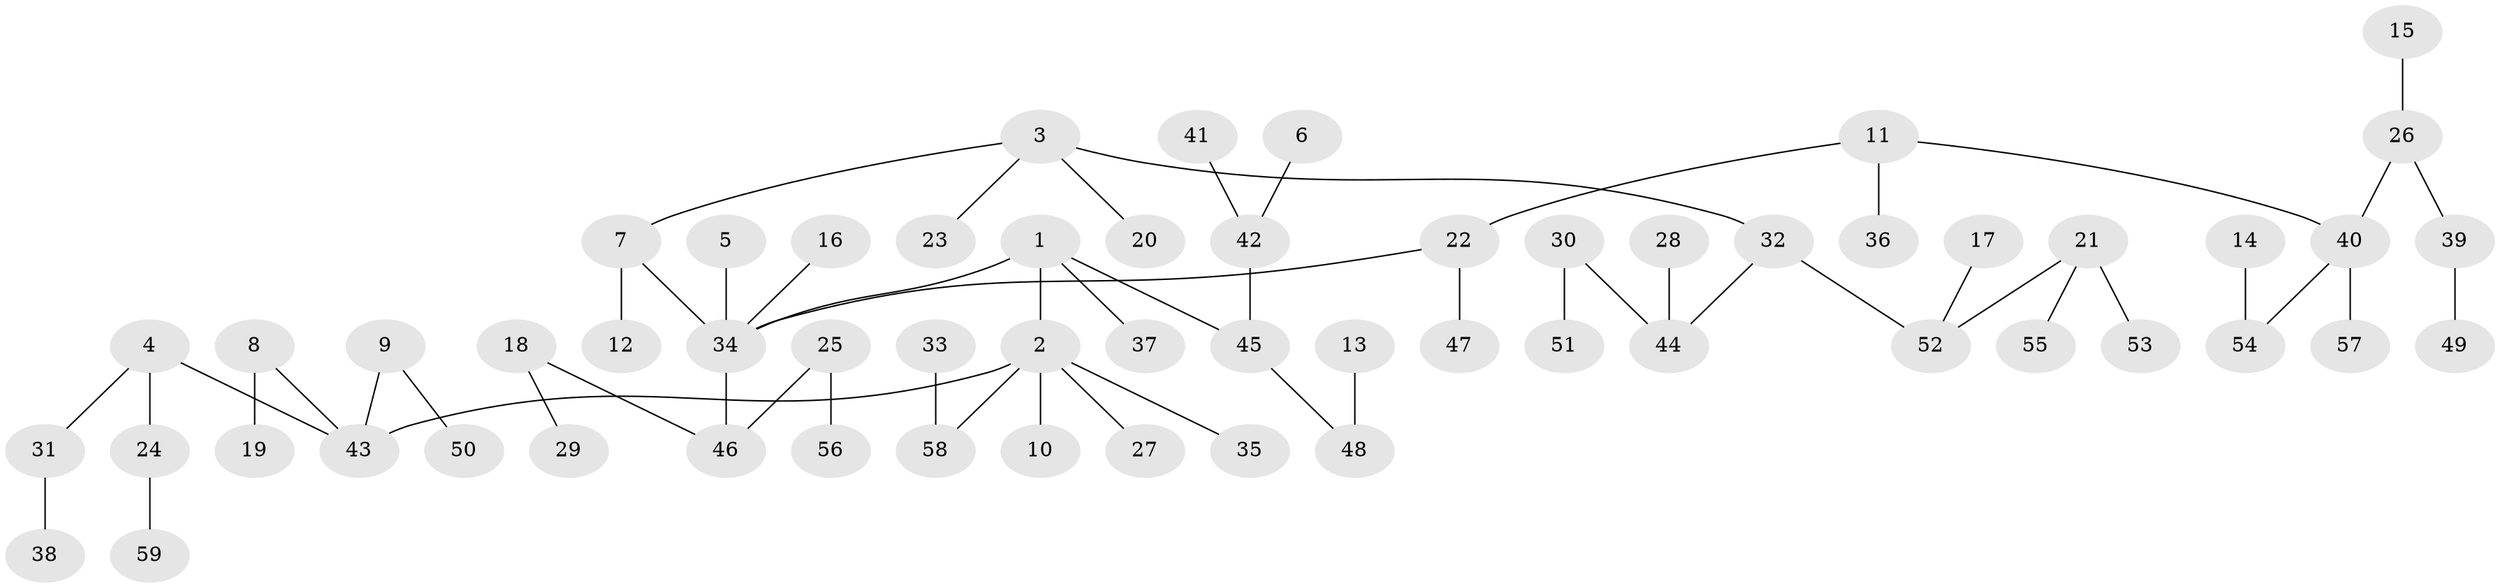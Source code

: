 // original degree distribution, {7: 0.008547008547008548, 4: 0.09401709401709402, 3: 0.1111111111111111, 2: 0.28205128205128205, 5: 0.02564102564102564, 6: 0.008547008547008548, 1: 0.4700854700854701}
// Generated by graph-tools (version 1.1) at 2025/02/03/09/25 03:02:17]
// undirected, 59 vertices, 58 edges
graph export_dot {
graph [start="1"]
  node [color=gray90,style=filled];
  1;
  2;
  3;
  4;
  5;
  6;
  7;
  8;
  9;
  10;
  11;
  12;
  13;
  14;
  15;
  16;
  17;
  18;
  19;
  20;
  21;
  22;
  23;
  24;
  25;
  26;
  27;
  28;
  29;
  30;
  31;
  32;
  33;
  34;
  35;
  36;
  37;
  38;
  39;
  40;
  41;
  42;
  43;
  44;
  45;
  46;
  47;
  48;
  49;
  50;
  51;
  52;
  53;
  54;
  55;
  56;
  57;
  58;
  59;
  1 -- 2 [weight=1.0];
  1 -- 34 [weight=1.0];
  1 -- 37 [weight=1.0];
  1 -- 45 [weight=1.0];
  2 -- 10 [weight=1.0];
  2 -- 27 [weight=1.0];
  2 -- 35 [weight=1.0];
  2 -- 43 [weight=1.0];
  2 -- 58 [weight=1.0];
  3 -- 7 [weight=1.0];
  3 -- 20 [weight=1.0];
  3 -- 23 [weight=1.0];
  3 -- 32 [weight=1.0];
  4 -- 24 [weight=1.0];
  4 -- 31 [weight=1.0];
  4 -- 43 [weight=1.0];
  5 -- 34 [weight=1.0];
  6 -- 42 [weight=1.0];
  7 -- 12 [weight=1.0];
  7 -- 34 [weight=1.0];
  8 -- 19 [weight=1.0];
  8 -- 43 [weight=1.0];
  9 -- 43 [weight=1.0];
  9 -- 50 [weight=1.0];
  11 -- 22 [weight=1.0];
  11 -- 36 [weight=1.0];
  11 -- 40 [weight=1.0];
  13 -- 48 [weight=1.0];
  14 -- 54 [weight=1.0];
  15 -- 26 [weight=1.0];
  16 -- 34 [weight=1.0];
  17 -- 52 [weight=1.0];
  18 -- 29 [weight=1.0];
  18 -- 46 [weight=1.0];
  21 -- 52 [weight=1.0];
  21 -- 53 [weight=1.0];
  21 -- 55 [weight=1.0];
  22 -- 34 [weight=1.0];
  22 -- 47 [weight=1.0];
  24 -- 59 [weight=1.0];
  25 -- 46 [weight=1.0];
  25 -- 56 [weight=1.0];
  26 -- 39 [weight=1.0];
  26 -- 40 [weight=1.0];
  28 -- 44 [weight=1.0];
  30 -- 44 [weight=1.0];
  30 -- 51 [weight=1.0];
  31 -- 38 [weight=1.0];
  32 -- 44 [weight=1.0];
  32 -- 52 [weight=1.0];
  33 -- 58 [weight=1.0];
  34 -- 46 [weight=1.0];
  39 -- 49 [weight=1.0];
  40 -- 54 [weight=1.0];
  40 -- 57 [weight=1.0];
  41 -- 42 [weight=1.0];
  42 -- 45 [weight=1.0];
  45 -- 48 [weight=1.0];
}
